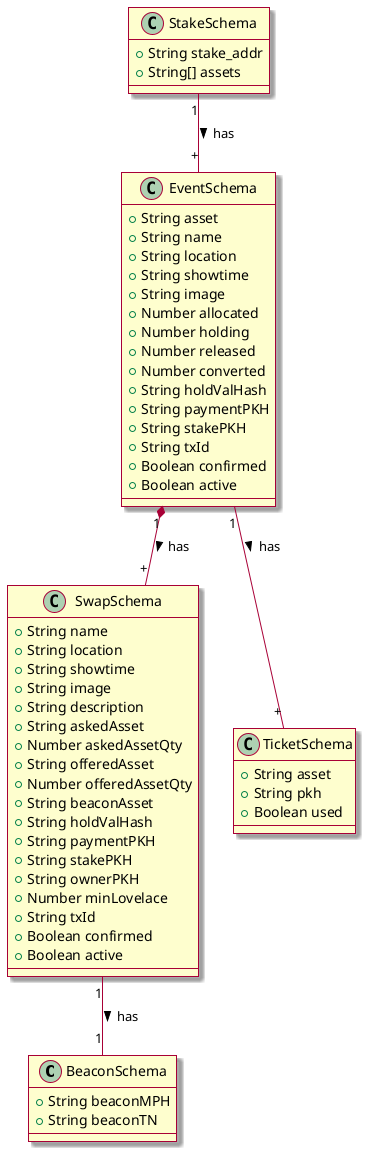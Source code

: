 @startuml events
skin rose

Class BeaconSchema {
  +String beaconMPH
  +String beaconTN
}

Class StakeSchema {
  +String stake_addr
  +String[] assets
}

Class EventSchema {
  +String asset
  +String name
  +String location
  +String showtime
  +String image
  +Number allocated
  +Number holding
  +Number released
  +Number converted
  +String holdValHash
  +String paymentPKH
  +String stakePKH
  +String txId
  +Boolean confirmed
  +Boolean active
}

Class SwapSchema {
  +String name
  +String location
  +String showtime
  +String image
  +String description
  +String askedAsset
  +Number askedAssetQty
  +String offeredAsset
  +Number offeredAssetQty
  +String beaconAsset
  +String holdValHash
  +String paymentPKH
  +String stakePKH
  +String ownerPKH
  +Number minLovelace
  +String txId
  +Boolean confirmed
  +Boolean active
}
  
Class TicketSchema {
  +String asset
  +String pkh
  +Boolean used
}

StakeSchema"1" -- "+"EventSchema : has >
EventSchema"1" *-- "+"SwapSchema : has >
SwapSchema"1" -- "1"BeaconSchema : has >
EventSchema"1" -- "+"TicketSchema : has >


@enduml